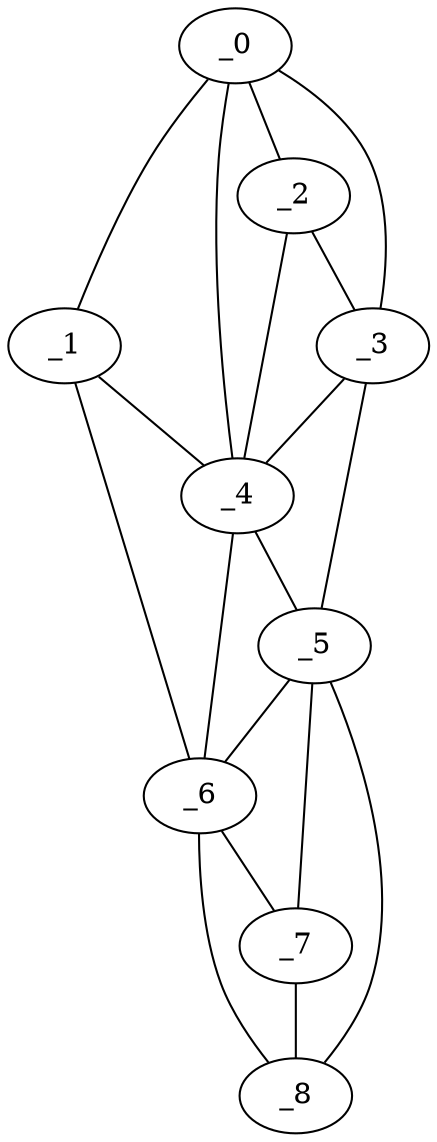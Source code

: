 graph "obj97__195.gxl" {
	_0	 [x=19,
		y=19];
	_1	 [x=35,
		y=70];
	_0 -- _1	 [valence=1];
	_2	 [x=40,
		y=17];
	_0 -- _2	 [valence=2];
	_3	 [x=45,
		y=12];
	_0 -- _3	 [valence=1];
	_4	 [x=47,
		y=21];
	_0 -- _4	 [valence=1];
	_1 -- _4	 [valence=1];
	_6	 [x=107,
		y=29];
	_1 -- _6	 [valence=1];
	_2 -- _3	 [valence=1];
	_2 -- _4	 [valence=2];
	_3 -- _4	 [valence=2];
	_5	 [x=73,
		y=10];
	_3 -- _5	 [valence=1];
	_4 -- _5	 [valence=2];
	_4 -- _6	 [valence=2];
	_5 -- _6	 [valence=2];
	_7	 [x=110,
		y=21];
	_5 -- _7	 [valence=1];
	_8	 [x=116,
		y=9];
	_5 -- _8	 [valence=1];
	_6 -- _7	 [valence=2];
	_6 -- _8	 [valence=1];
	_7 -- _8	 [valence=2];
}
